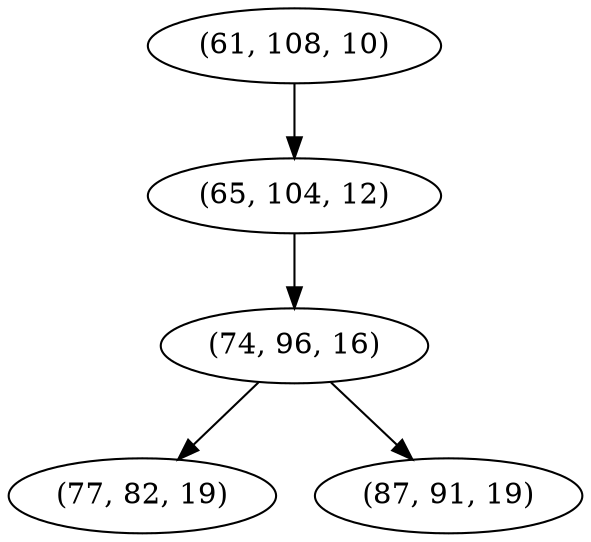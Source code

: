 digraph tree {
    "(61, 108, 10)";
    "(65, 104, 12)";
    "(74, 96, 16)";
    "(77, 82, 19)";
    "(87, 91, 19)";
    "(61, 108, 10)" -> "(65, 104, 12)";
    "(65, 104, 12)" -> "(74, 96, 16)";
    "(74, 96, 16)" -> "(77, 82, 19)";
    "(74, 96, 16)" -> "(87, 91, 19)";
}
